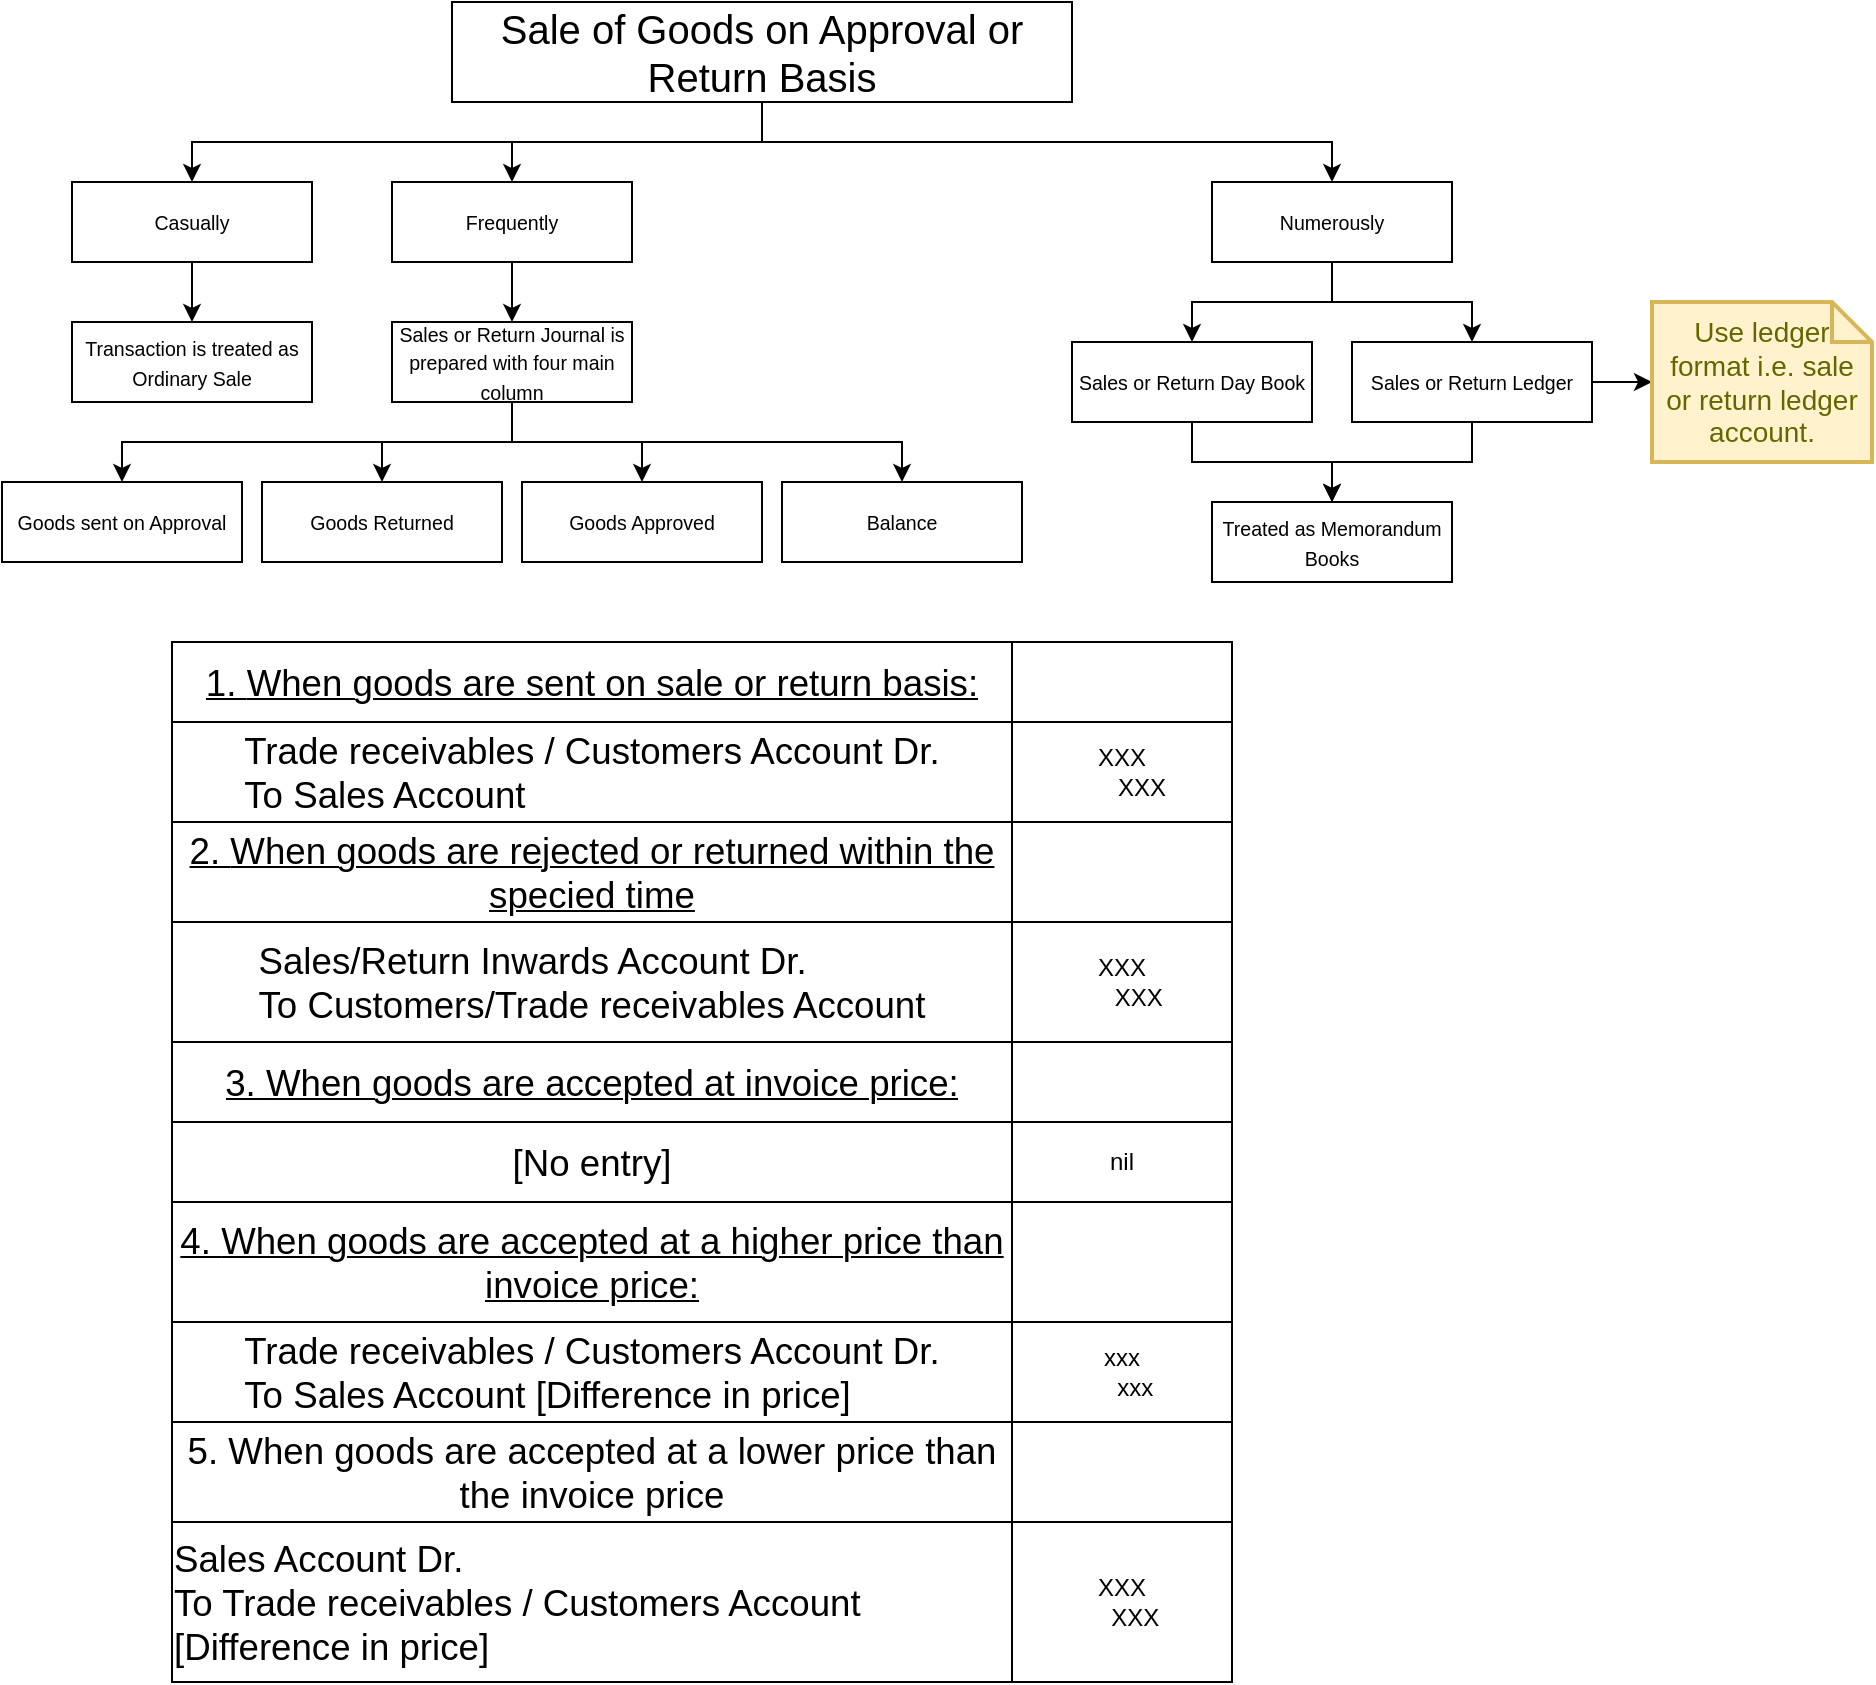 <mxfile version="13.9.3" type="github">
  <diagram id="XO7ahy35oFJHmfFpwdeW" name="Page-1">
    <mxGraphModel dx="1108" dy="592" grid="1" gridSize="10" guides="1" tooltips="1" connect="1" arrows="1" fold="1" page="1" pageScale="1" pageWidth="850" pageHeight="1100" math="0" shadow="0">
      <root>
        <mxCell id="0" />
        <mxCell id="1" parent="0" />
        <mxCell id="USHChUwwJ4gJDzVkKCaV-16" style="edgeStyle=orthogonalEdgeStyle;rounded=0;orthogonalLoop=1;jettySize=auto;html=1;" parent="1" source="USHChUwwJ4gJDzVkKCaV-1" target="USHChUwwJ4gJDzVkKCaV-2" edge="1">
          <mxGeometry relative="1" as="geometry" />
        </mxCell>
        <mxCell id="USHChUwwJ4gJDzVkKCaV-18" style="edgeStyle=orthogonalEdgeStyle;rounded=0;orthogonalLoop=1;jettySize=auto;html=1;" parent="1" source="USHChUwwJ4gJDzVkKCaV-1" target="USHChUwwJ4gJDzVkKCaV-3" edge="1">
          <mxGeometry relative="1" as="geometry">
            <Array as="points">
              <mxPoint x="425" y="70" />
              <mxPoint x="140" y="70" />
            </Array>
          </mxGeometry>
        </mxCell>
        <mxCell id="9m7s9H9PZLj4R9G3_llg-1" style="edgeStyle=orthogonalEdgeStyle;rounded=0;orthogonalLoop=1;jettySize=auto;html=1;" edge="1" parent="1" source="USHChUwwJ4gJDzVkKCaV-1" target="USHChUwwJ4gJDzVkKCaV-4">
          <mxGeometry relative="1" as="geometry">
            <Array as="points">
              <mxPoint x="425" y="70" />
              <mxPoint x="710" y="70" />
            </Array>
          </mxGeometry>
        </mxCell>
        <mxCell id="USHChUwwJ4gJDzVkKCaV-1" value="&lt;span style=&quot;left: 350.677px ; top: 338.118px ; font-size: 20px ; font-family: sans-serif ; transform: scalex(0.977)&quot;&gt;Sale of Goods on Approval or Return Basis&lt;/span&gt;" style="rounded=0;whiteSpace=wrap;html=1;" parent="1" vertex="1">
          <mxGeometry x="270" width="310" height="50" as="geometry" />
        </mxCell>
        <mxCell id="USHChUwwJ4gJDzVkKCaV-19" style="edgeStyle=orthogonalEdgeStyle;rounded=0;orthogonalLoop=1;jettySize=auto;html=1;entryX=0.5;entryY=0;entryDx=0;entryDy=0;" parent="1" source="USHChUwwJ4gJDzVkKCaV-2" target="USHChUwwJ4gJDzVkKCaV-15" edge="1">
          <mxGeometry relative="1" as="geometry" />
        </mxCell>
        <mxCell id="USHChUwwJ4gJDzVkKCaV-2" value="&lt;span style=&quot;left: 321.549px ; top: 294.513px ; font-size: 9.797px ; font-family: sans-serif ; transform: scalex(1.039)&quot;&gt;Frequently&lt;/span&gt;" style="rounded=0;whiteSpace=wrap;html=1;" parent="1" vertex="1">
          <mxGeometry x="240" y="90" width="120" height="40" as="geometry" />
        </mxCell>
        <mxCell id="USHChUwwJ4gJDzVkKCaV-20" style="edgeStyle=orthogonalEdgeStyle;rounded=0;orthogonalLoop=1;jettySize=auto;html=1;entryX=0.5;entryY=0;entryDx=0;entryDy=0;" parent="1" source="USHChUwwJ4gJDzVkKCaV-3" target="USHChUwwJ4gJDzVkKCaV-7" edge="1">
          <mxGeometry relative="1" as="geometry" />
        </mxCell>
        <mxCell id="USHChUwwJ4gJDzVkKCaV-3" value="&lt;span style=&quot;left: 240.441px ; top: 294.513px ; font-size: 9.797px ; font-family: sans-serif ; transform: scalex(0.977)&quot;&gt;Casually&lt;/span&gt;" style="rounded=0;whiteSpace=wrap;html=1;" parent="1" vertex="1">
          <mxGeometry x="80" y="90" width="120" height="40" as="geometry" />
        </mxCell>
        <mxCell id="USHChUwwJ4gJDzVkKCaV-25" style="edgeStyle=orthogonalEdgeStyle;rounded=0;orthogonalLoop=1;jettySize=auto;html=1;" parent="1" source="USHChUwwJ4gJDzVkKCaV-4" target="USHChUwwJ4gJDzVkKCaV-12" edge="1">
          <mxGeometry relative="1" as="geometry" />
        </mxCell>
        <mxCell id="USHChUwwJ4gJDzVkKCaV-26" style="edgeStyle=orthogonalEdgeStyle;rounded=0;orthogonalLoop=1;jettySize=auto;html=1;" parent="1" source="USHChUwwJ4gJDzVkKCaV-4" target="USHChUwwJ4gJDzVkKCaV-13" edge="1">
          <mxGeometry relative="1" as="geometry" />
        </mxCell>
        <mxCell id="USHChUwwJ4gJDzVkKCaV-4" value="&lt;span style=&quot;left: 419.253px ; top: 294.513px ; font-size: 9.797px ; font-family: sans-serif ; transform: scalex(1.019)&quot;&gt;Numerously&lt;/span&gt;" style="rounded=0;whiteSpace=wrap;html=1;" parent="1" vertex="1">
          <mxGeometry x="650" y="90" width="120" height="40" as="geometry" />
        </mxCell>
        <mxCell id="USHChUwwJ4gJDzVkKCaV-7" value="&lt;span style=&quot;left: 223.994px ; top: 344.65px ; font-size: 9.797px ; font-family: sans-serif ; transform: scalex(1.0)&quot;&gt;Transaction &lt;/span&gt;&lt;span style=&quot;left: 229.02px ; top: 356.406px ; font-size: 9.797px ; font-family: sans-serif ; transform: scalex(1.009)&quot;&gt;is treated &lt;/span&gt;&lt;span style=&quot;left: 224.229px ; top: 368.163px ; font-size: 9.797px ; font-family: sans-serif ; transform: scalex(0.981)&quot;&gt;as Ordinary &lt;/span&gt;&lt;span style=&quot;left: 240.306px ; top: 379.919px ; font-size: 9.797px ; font-family: sans-serif ; transform: scalex(0.942)&quot;&gt;Sale&lt;/span&gt;" style="rounded=0;whiteSpace=wrap;html=1;" parent="1" vertex="1">
          <mxGeometry x="80" y="160" width="120" height="40" as="geometry" />
        </mxCell>
        <mxCell id="USHChUwwJ4gJDzVkKCaV-8" value="&lt;span style=&quot;left: 369.928px ; top: 479.68px ; font-size: 9.797px ; font-family: sans-serif ; transform: scalex(0.954)&quot;&gt;Goods &lt;/span&gt;&lt;span style=&quot;left: 362.346px ; top: 491.437px ; font-size: 9.797px ; font-family: sans-serif ; transform: scalex(1.045)&quot;&gt;Approved&lt;/span&gt;" style="rounded=0;whiteSpace=wrap;html=1;" parent="1" vertex="1">
          <mxGeometry x="305" y="240" width="120" height="40" as="geometry" />
        </mxCell>
        <mxCell id="USHChUwwJ4gJDzVkKCaV-9" value="&lt;span style=&quot;left: 303.163px ; top: 480.454px ; font-size: 9.797px ; font-family: sans-serif ; transform: scalex(0.954)&quot;&gt;Goods &lt;/span&gt;&lt;span style=&quot;left: 296.883px ; top: 492.211px ; font-size: 9.797px ; font-family: sans-serif ; transform: scalex(1.017)&quot;&gt;Returned&lt;/span&gt;" style="rounded=0;whiteSpace=wrap;html=1;" parent="1" vertex="1">
          <mxGeometry x="175" y="240" width="120" height="40" as="geometry" />
        </mxCell>
        <mxCell id="USHChUwwJ4gJDzVkKCaV-10" value="&lt;span style=&quot;left: 436.821px ; top: 485.853px ; font-size: 9.797px ; font-family: sans-serif ; transform: scalex(0.964)&quot;&gt;Balance&lt;/span&gt;" style="rounded=0;whiteSpace=wrap;html=1;" parent="1" vertex="1">
          <mxGeometry x="435" y="240" width="120" height="40" as="geometry" />
        </mxCell>
        <mxCell id="USHChUwwJ4gJDzVkKCaV-11" value="&lt;span style=&quot;left: 225.072px ; top: 479.68px ; font-size: 9.797px ; font-family: sans-serif ; transform: scalex(0.962)&quot;&gt;Goods sent &lt;/span&gt;&lt;span style=&quot;left: 222.681px ; top: 491.437px ; font-size: 9.797px ; font-family: sans-serif ; transform: scalex(1.034)&quot;&gt;on Approval&lt;/span&gt;" style="rounded=0;whiteSpace=wrap;html=1;" parent="1" vertex="1">
          <mxGeometry x="45" y="240" width="120" height="40" as="geometry" />
        </mxCell>
        <mxCell id="USHChUwwJ4gJDzVkKCaV-28" style="edgeStyle=orthogonalEdgeStyle;rounded=0;orthogonalLoop=1;jettySize=auto;html=1;" parent="1" source="USHChUwwJ4gJDzVkKCaV-12" target="USHChUwwJ4gJDzVkKCaV-14" edge="1">
          <mxGeometry relative="1" as="geometry" />
        </mxCell>
        <mxCell id="USHChUwwJ4gJDzVkKCaV-12" value="&lt;span style=&quot;left: 379.706px ; top: 336.94px ; font-size: 9.797px ; font-family: sans-serif ; transform: scalex(0.933)&quot;&gt;Sales or &lt;/span&gt;&lt;span style=&quot;left: 372.348px ; top: 348.696px ; font-size: 9.797px ; font-family: sans-serif ; transform: scalex(0.982)&quot;&gt;Return Day &lt;/span&gt;&lt;span style=&quot;left: 385.398px ; top: 360.453px ; font-size: 9.797px ; font-family: sans-serif ; transform: scalex(1.013)&quot;&gt;Book&lt;/span&gt;" style="rounded=0;whiteSpace=wrap;html=1;" parent="1" vertex="1">
          <mxGeometry x="580" y="170" width="120" height="40" as="geometry" />
        </mxCell>
        <mxCell id="USHChUwwJ4gJDzVkKCaV-27" style="edgeStyle=orthogonalEdgeStyle;rounded=0;orthogonalLoop=1;jettySize=auto;html=1;" parent="1" source="USHChUwwJ4gJDzVkKCaV-13" target="USHChUwwJ4gJDzVkKCaV-14" edge="1">
          <mxGeometry relative="1" as="geometry" />
        </mxCell>
        <mxCell id="9m7s9H9PZLj4R9G3_llg-3" style="edgeStyle=orthogonalEdgeStyle;rounded=0;orthogonalLoop=1;jettySize=auto;html=1;" edge="1" parent="1" source="USHChUwwJ4gJDzVkKCaV-13" target="9m7s9H9PZLj4R9G3_llg-2">
          <mxGeometry relative="1" as="geometry" />
        </mxCell>
        <mxCell id="USHChUwwJ4gJDzVkKCaV-13" value="&lt;span style=&quot;left: 448.646px ; top: 336.94px ; font-size: 9.797px ; font-family: sans-serif ; transform: scalex(0.933)&quot;&gt;Sales or &lt;/span&gt;&lt;span style=&quot;left: 450.782px ; top: 348.696px ; font-size: 9.797px ; font-family: sans-serif ; transform: scalex(0.994)&quot;&gt;Return &lt;/span&gt;&lt;span style=&quot;left: 450.38px ; top: 360.453px ; font-size: 9.797px ; font-family: sans-serif ; transform: scalex(1.006)&quot;&gt;Ledger&lt;/span&gt;" style="rounded=0;whiteSpace=wrap;html=1;" parent="1" vertex="1">
          <mxGeometry x="720" y="170" width="120" height="40" as="geometry" />
        </mxCell>
        <mxCell id="USHChUwwJ4gJDzVkKCaV-14" value="&lt;span style=&quot;left: 407.117px ; top: 406.018px ; font-size: 9.797px ; font-family: sans-serif ; transform: scalex(0.968)&quot;&gt;Treated as &lt;/span&gt;&lt;span style=&quot;left: 398.437px ; top: 417.774px ; font-size: 9.797px ; font-family: sans-serif ; transform: scalex(1.015)&quot;&gt;Memorandum &lt;/span&gt;&lt;span style=&quot;left: 416.032px ; top: 429.53px ; font-size: 9.797px ; font-family: sans-serif ; transform: scalex(0.987)&quot;&gt;Books&lt;/span&gt;" style="rounded=0;whiteSpace=wrap;html=1;" parent="1" vertex="1">
          <mxGeometry x="650" y="250" width="120" height="40" as="geometry" />
        </mxCell>
        <mxCell id="USHChUwwJ4gJDzVkKCaV-21" style="edgeStyle=orthogonalEdgeStyle;rounded=0;orthogonalLoop=1;jettySize=auto;html=1;" parent="1" source="USHChUwwJ4gJDzVkKCaV-15" target="USHChUwwJ4gJDzVkKCaV-11" edge="1">
          <mxGeometry relative="1" as="geometry">
            <Array as="points">
              <mxPoint x="300" y="220" />
              <mxPoint x="105" y="220" />
            </Array>
          </mxGeometry>
        </mxCell>
        <mxCell id="USHChUwwJ4gJDzVkKCaV-22" style="edgeStyle=orthogonalEdgeStyle;rounded=0;orthogonalLoop=1;jettySize=auto;html=1;" parent="1" source="USHChUwwJ4gJDzVkKCaV-15" target="USHChUwwJ4gJDzVkKCaV-9" edge="1">
          <mxGeometry relative="1" as="geometry" />
        </mxCell>
        <mxCell id="USHChUwwJ4gJDzVkKCaV-23" style="edgeStyle=orthogonalEdgeStyle;rounded=0;orthogonalLoop=1;jettySize=auto;html=1;" parent="1" source="USHChUwwJ4gJDzVkKCaV-15" target="USHChUwwJ4gJDzVkKCaV-8" edge="1">
          <mxGeometry relative="1" as="geometry" />
        </mxCell>
        <mxCell id="USHChUwwJ4gJDzVkKCaV-24" style="edgeStyle=orthogonalEdgeStyle;rounded=0;orthogonalLoop=1;jettySize=auto;html=1;" parent="1" source="USHChUwwJ4gJDzVkKCaV-15" target="USHChUwwJ4gJDzVkKCaV-10" edge="1">
          <mxGeometry relative="1" as="geometry">
            <Array as="points">
              <mxPoint x="300" y="220" />
              <mxPoint x="495" y="220" />
            </Array>
          </mxGeometry>
        </mxCell>
        <mxCell id="USHChUwwJ4gJDzVkKCaV-15" value="&lt;span style=&quot;left: 300.243px ; top: 342.436px ; font-size: 9.797px ; font-family: sans-serif ; transform: scalex(0.933)&quot;&gt;Sales or &lt;/span&gt;&lt;span style=&quot;left: 302.379px ; top: 352.233px ; font-size: 9.797px ; font-family: sans-serif ; transform: scalex(0.994)&quot;&gt;Return &lt;/span&gt;&lt;span style=&quot;left: 296.442px ; top: 362.03px ; font-size: 9.797px ; font-family: sans-serif ; transform: scalex(0.976)&quot;&gt;Journal is &lt;/span&gt;&lt;span style=&quot;left: 297.079px ; top: 371.827px ; font-size: 9.797px ; font-family: sans-serif ; transform: scalex(1.014)&quot;&gt;prepared &lt;/span&gt;&lt;span style=&quot;left: 297.382px ; top: 381.624px ; font-size: 9.797px ; font-family: sans-serif ; transform: scalex(1.054)&quot;&gt;with four &lt;/span&gt;&lt;span style=&quot;left: 306.249px ; top: 391.42px ; font-size: 9.797px ; font-family: sans-serif ; transform: scalex(1.001)&quot;&gt;main &lt;/span&gt;&lt;span style=&quot;left: 298.872px ; top: 401.217px ; font-size: 9.797px ; font-family: sans-serif ; transform: scalex(1.006)&quot;&gt;column&lt;/span&gt;" style="rounded=0;whiteSpace=wrap;html=1;" parent="1" vertex="1">
          <mxGeometry x="240" y="160" width="120" height="40" as="geometry" />
        </mxCell>
        <mxCell id="USHChUwwJ4gJDzVkKCaV-29" value="" style="shape=table;html=1;whiteSpace=wrap;startSize=0;container=1;collapsible=0;childLayout=tableLayout;" parent="1" vertex="1">
          <mxGeometry x="130" y="320" width="530" height="520" as="geometry" />
        </mxCell>
        <mxCell id="USHChUwwJ4gJDzVkKCaV-30" value="" style="shape=partialRectangle;html=1;whiteSpace=wrap;collapsible=0;dropTarget=0;pointerEvents=0;fillColor=none;top=0;left=0;bottom=0;right=0;points=[[0,0.5],[1,0.5]];portConstraint=eastwest;" parent="USHChUwwJ4gJDzVkKCaV-29" vertex="1">
          <mxGeometry width="530" height="40" as="geometry" />
        </mxCell>
        <mxCell id="USHChUwwJ4gJDzVkKCaV-31" value="&lt;u&gt;&lt;font style=&quot;font-size: 10px&quot;&gt;&lt;span style=&quot;left: 60px ; top: 846.637px ; font-size: 18.333px ; font-family: sans-serif ; transform: scalex(0.838)&quot;&gt;1. &lt;/span&gt;&lt;span style=&quot;left: 93.073px ; top: 846.637px ; font-size: 18.333px ; font-family: sans-serif ; transform: scalex(0.92)&quot;&gt;When goods are sent on sale or return basis:&lt;/span&gt;&lt;/font&gt;&lt;/u&gt;" style="shape=partialRectangle;html=1;whiteSpace=wrap;connectable=0;overflow=hidden;fillColor=none;top=0;left=0;bottom=0;right=0;" parent="USHChUwwJ4gJDzVkKCaV-30" vertex="1">
          <mxGeometry width="420" height="40" as="geometry" />
        </mxCell>
        <mxCell id="USHChUwwJ4gJDzVkKCaV-32" value="" style="shape=partialRectangle;html=1;whiteSpace=wrap;connectable=0;overflow=hidden;fillColor=none;top=0;left=0;bottom=0;right=0;" parent="USHChUwwJ4gJDzVkKCaV-30" vertex="1">
          <mxGeometry x="420" width="110" height="40" as="geometry" />
        </mxCell>
        <mxCell id="USHChUwwJ4gJDzVkKCaV-33" value="" style="shape=partialRectangle;html=1;whiteSpace=wrap;collapsible=0;dropTarget=0;pointerEvents=0;fillColor=none;top=0;left=0;bottom=0;right=0;points=[[0,0.5],[1,0.5]];portConstraint=eastwest;" parent="USHChUwwJ4gJDzVkKCaV-29" vertex="1">
          <mxGeometry y="40" width="530" height="50" as="geometry" />
        </mxCell>
        <mxCell id="USHChUwwJ4gJDzVkKCaV-34" value="&lt;div&gt;&lt;span style=&quot;left: 126.147px ; top: 879.436px ; font-size: 18.333px ; font-family: sans-serif ; transform: scalex(0.875)&quot;&gt;Trade receivables / Customers Account                              &lt;/span&gt;&lt;span style=&quot;left: 540.003px ; top: 879.436px ; font-size: 18.333px ; font-family: sans-serif ; transform: scalex(0.864)&quot;&gt;Dr.  &lt;/span&gt;&lt;span style=&quot;left: 159.22px ; top: 912.234px ; font-size: 18.333px ; font-family: sans-serif ; transform: scalex(0.901)&quot;&gt;&lt;br&gt;&lt;/span&gt;&lt;/div&gt;&lt;div align=&quot;left&quot;&gt;&lt;span style=&quot;left: 159.22px ; top: 912.234px ; font-size: 18.333px ; font-family: sans-serif ; transform: scalex(0.901)&quot;&gt;To Sales Account&lt;/span&gt;&lt;/div&gt;" style="shape=partialRectangle;html=1;whiteSpace=wrap;connectable=0;overflow=hidden;fillColor=none;top=0;left=0;bottom=0;right=0;" parent="USHChUwwJ4gJDzVkKCaV-33" vertex="1">
          <mxGeometry width="420" height="50" as="geometry" />
        </mxCell>
        <mxCell id="USHChUwwJ4gJDzVkKCaV-35" value="&lt;div&gt;XXX&lt;/div&gt;&lt;div&gt;&amp;nbsp;&amp;nbsp;&amp;nbsp;&amp;nbsp;&amp;nbsp; XXX&lt;br&gt;&lt;/div&gt;" style="shape=partialRectangle;html=1;whiteSpace=wrap;connectable=0;overflow=hidden;fillColor=none;top=0;left=0;bottom=0;right=0;" parent="USHChUwwJ4gJDzVkKCaV-33" vertex="1">
          <mxGeometry x="420" width="110" height="50" as="geometry" />
        </mxCell>
        <mxCell id="USHChUwwJ4gJDzVkKCaV-36" value="" style="shape=partialRectangle;html=1;whiteSpace=wrap;collapsible=0;dropTarget=0;pointerEvents=0;fillColor=none;top=0;left=0;bottom=0;right=0;points=[[0,0.5],[1,0.5]];portConstraint=eastwest;" parent="USHChUwwJ4gJDzVkKCaV-29" vertex="1">
          <mxGeometry y="90" width="530" height="50" as="geometry" />
        </mxCell>
        <mxCell id="USHChUwwJ4gJDzVkKCaV-37" value="&lt;u&gt;&lt;span style=&quot;left: 60px ; top: 945.032px ; font-size: 18.333px ; font-family: sans-serif ; transform: scalex(0.838)&quot;&gt;2. &lt;/span&gt;&lt;span style=&quot;left: 93.073px ; top: 945.032px ; font-size: 18.333px ; font-family: sans-serif ; transform: scalex(0.959)&quot;&gt;When goods are rejected or returned within the specied time&lt;/span&gt;&lt;/u&gt;" style="shape=partialRectangle;html=1;whiteSpace=wrap;connectable=0;overflow=hidden;fillColor=none;top=0;left=0;bottom=0;right=0;" parent="USHChUwwJ4gJDzVkKCaV-36" vertex="1">
          <mxGeometry width="420" height="50" as="geometry" />
        </mxCell>
        <mxCell id="USHChUwwJ4gJDzVkKCaV-38" value="" style="shape=partialRectangle;html=1;whiteSpace=wrap;connectable=0;overflow=hidden;fillColor=none;top=0;left=0;bottom=0;right=0;" parent="USHChUwwJ4gJDzVkKCaV-36" vertex="1">
          <mxGeometry x="420" width="110" height="50" as="geometry" />
        </mxCell>
        <mxCell id="USHChUwwJ4gJDzVkKCaV-39" value="" style="shape=partialRectangle;html=1;whiteSpace=wrap;collapsible=0;dropTarget=0;pointerEvents=0;fillColor=none;top=0;left=0;bottom=0;right=0;points=[[0,0.5],[1,0.5]];portConstraint=eastwest;" parent="USHChUwwJ4gJDzVkKCaV-29" vertex="1">
          <mxGeometry y="140" width="530" height="60" as="geometry" />
        </mxCell>
        <mxCell id="USHChUwwJ4gJDzVkKCaV-40" value="&lt;div align=&quot;left&quot;&gt;&lt;span style=&quot;left: 126.147px ; top: 977.831px ; font-size: 18.333px ; font-family: sans-serif ; transform: scalex(0.749)&quot;&gt;Sales/Return Inwards Account                                                            &lt;/span&gt;&lt;span style=&quot;left: 540.003px ; top: 977.831px ; font-size: 18.333px ; font-family: sans-serif ; transform: scalex(0.882)&quot;&gt;Dr. &lt;/span&gt;&lt;span style=&quot;left: 600.008px ; top: 977.831px ; font-size: 18.333px ; font-family: sans-serif ; transform: scalex(0.95)&quot;&gt;&lt;/span&gt;&lt;span style=&quot;left: 93.073px ; top: 1010.63px ; font-size: 18.333px ; font-family: sans-serif ; transform: scalex(0.881)&quot;&gt; &lt;br&gt;&lt;/span&gt;&lt;/div&gt;&lt;div align=&quot;left&quot;&gt;&lt;span style=&quot;left: 93.073px ; top: 1010.63px ; font-size: 18.333px ; font-family: sans-serif ; transform: scalex(0.881)&quot;&gt;To Customers/Trade receivables Account&lt;/span&gt;&lt;/div&gt;" style="shape=partialRectangle;html=1;whiteSpace=wrap;connectable=0;overflow=hidden;fillColor=none;top=0;left=0;bottom=0;right=0;" parent="USHChUwwJ4gJDzVkKCaV-39" vertex="1">
          <mxGeometry width="420" height="60" as="geometry" />
        </mxCell>
        <mxCell id="USHChUwwJ4gJDzVkKCaV-41" value="&lt;div&gt;XXX&lt;/div&gt;&lt;div&gt;&amp;nbsp;&amp;nbsp;&amp;nbsp;&amp;nbsp; XXX&lt;br&gt;&lt;/div&gt;" style="shape=partialRectangle;html=1;whiteSpace=wrap;connectable=0;overflow=hidden;fillColor=none;top=0;left=0;bottom=0;right=0;" parent="USHChUwwJ4gJDzVkKCaV-39" vertex="1">
          <mxGeometry x="420" width="110" height="60" as="geometry" />
        </mxCell>
        <mxCell id="USHChUwwJ4gJDzVkKCaV-42" value="" style="shape=partialRectangle;html=1;whiteSpace=wrap;collapsible=0;dropTarget=0;pointerEvents=0;fillColor=none;top=0;left=0;bottom=0;right=0;points=[[0,0.5],[1,0.5]];portConstraint=eastwest;" parent="USHChUwwJ4gJDzVkKCaV-29" vertex="1">
          <mxGeometry y="200" width="530" height="40" as="geometry" />
        </mxCell>
        <mxCell id="USHChUwwJ4gJDzVkKCaV-43" value="&lt;u&gt;&lt;span style=&quot;left: 60px ; top: 1043.43px ; font-size: 18.333px ; font-family: sans-serif ; transform: scalex(0.838)&quot;&gt;3. &lt;/span&gt;&lt;span style=&quot;left: 93.073px ; top: 1043.43px ; font-size: 18.333px ; font-family: sans-serif ; transform: scalex(0.93)&quot;&gt;When goods are accepted at invoice price:&lt;/span&gt;&lt;/u&gt;" style="shape=partialRectangle;html=1;whiteSpace=wrap;connectable=0;overflow=hidden;fillColor=none;top=0;left=0;bottom=0;right=0;" parent="USHChUwwJ4gJDzVkKCaV-42" vertex="1">
          <mxGeometry width="420" height="40" as="geometry" />
        </mxCell>
        <mxCell id="USHChUwwJ4gJDzVkKCaV-44" value="" style="shape=partialRectangle;html=1;whiteSpace=wrap;connectable=0;overflow=hidden;fillColor=none;top=0;left=0;bottom=0;right=0;" parent="USHChUwwJ4gJDzVkKCaV-42" vertex="1">
          <mxGeometry x="420" width="110" height="40" as="geometry" />
        </mxCell>
        <mxCell id="USHChUwwJ4gJDzVkKCaV-45" value="" style="shape=partialRectangle;html=1;whiteSpace=wrap;collapsible=0;dropTarget=0;pointerEvents=0;fillColor=none;top=0;left=0;bottom=0;right=0;points=[[0,0.5],[1,0.5]];portConstraint=eastwest;" parent="USHChUwwJ4gJDzVkKCaV-29" vertex="1">
          <mxGeometry y="240" width="530" height="40" as="geometry" />
        </mxCell>
        <mxCell id="USHChUwwJ4gJDzVkKCaV-46" value="&lt;span style=&quot;left: 126.147px ; top: 1076.23px ; font-size: 18.333px ; font-family: sans-serif ; transform: scalex(0.962)&quot;&gt;[No entry]&lt;/span&gt;" style="shape=partialRectangle;html=1;whiteSpace=wrap;connectable=0;overflow=hidden;fillColor=none;top=0;left=0;bottom=0;right=0;" parent="USHChUwwJ4gJDzVkKCaV-45" vertex="1">
          <mxGeometry width="420" height="40" as="geometry" />
        </mxCell>
        <mxCell id="USHChUwwJ4gJDzVkKCaV-47" value="nil" style="shape=partialRectangle;html=1;whiteSpace=wrap;connectable=0;overflow=hidden;fillColor=none;top=0;left=0;bottom=0;right=0;" parent="USHChUwwJ4gJDzVkKCaV-45" vertex="1">
          <mxGeometry x="420" width="110" height="40" as="geometry" />
        </mxCell>
        <mxCell id="USHChUwwJ4gJDzVkKCaV-48" value="" style="shape=partialRectangle;html=1;whiteSpace=wrap;collapsible=0;dropTarget=0;pointerEvents=0;fillColor=none;top=0;left=0;bottom=0;right=0;points=[[0,0.5],[1,0.5]];portConstraint=eastwest;" parent="USHChUwwJ4gJDzVkKCaV-29" vertex="1">
          <mxGeometry y="280" width="530" height="60" as="geometry" />
        </mxCell>
        <mxCell id="USHChUwwJ4gJDzVkKCaV-49" value="&lt;u&gt;&lt;span style=&quot;left: 90px ; top: 100.47px ; font-size: 18.333px ; font-family: sans-serif ; transform: scalex(0.838)&quot;&gt;4. &lt;/span&gt;&lt;span style=&quot;left: 123.073px ; top: 100.47px ; font-size: 18.333px ; font-family: sans-serif ; transform: scalex(0.934)&quot;&gt;When goods are accepted at a higher price than invoice price:&lt;/span&gt;&lt;/u&gt;" style="shape=partialRectangle;html=1;whiteSpace=wrap;connectable=0;overflow=hidden;fillColor=none;top=0;left=0;bottom=0;right=0;" parent="USHChUwwJ4gJDzVkKCaV-48" vertex="1">
          <mxGeometry width="420" height="60" as="geometry" />
        </mxCell>
        <mxCell id="USHChUwwJ4gJDzVkKCaV-50" value="" style="shape=partialRectangle;html=1;whiteSpace=wrap;connectable=0;overflow=hidden;fillColor=none;top=0;left=0;bottom=0;right=0;" parent="USHChUwwJ4gJDzVkKCaV-48" vertex="1">
          <mxGeometry x="420" width="110" height="60" as="geometry" />
        </mxCell>
        <mxCell id="USHChUwwJ4gJDzVkKCaV-51" value="" style="shape=partialRectangle;html=1;whiteSpace=wrap;collapsible=0;dropTarget=0;pointerEvents=0;fillColor=none;top=0;left=0;bottom=0;right=0;points=[[0,0.5],[1,0.5]];portConstraint=eastwest;" parent="USHChUwwJ4gJDzVkKCaV-29" vertex="1">
          <mxGeometry y="340" width="530" height="50" as="geometry" />
        </mxCell>
        <mxCell id="USHChUwwJ4gJDzVkKCaV-52" value="&lt;div align=&quot;left&quot;&gt;&lt;span style=&quot;left: 156.147px ; top: 133.268px ; font-size: 18.333px ; font-family: sans-serif ; transform: scalex(0.875)&quot;&gt;Trade receivables / Customers Account                              &lt;/span&gt;&lt;span style=&quot;left: 570.003px ; top: 133.268px ; font-size: 18.333px ; font-family: sans-serif ; transform: scalex(0.908)&quot;&gt;Dr.&lt;/span&gt;&lt;span style=&quot;left: 123.073px ; top: 166.067px ; font-size: 18.333px ; font-family: sans-serif ; transform: scalex(0.771)&quot;&gt; &lt;br&gt;&lt;/span&gt;&lt;/div&gt;&lt;div align=&quot;left&quot;&gt;&lt;span style=&quot;left: 123.073px ; top: 166.067px ; font-size: 18.333px ; font-family: sans-serif ; transform: scalex(0.771)&quot;&gt;To Sales Account                                                                                          [Difference in price]&lt;/span&gt;&lt;/div&gt;" style="shape=partialRectangle;html=1;whiteSpace=wrap;connectable=0;overflow=hidden;fillColor=none;top=0;left=0;bottom=0;right=0;" parent="USHChUwwJ4gJDzVkKCaV-51" vertex="1">
          <mxGeometry width="420" height="50" as="geometry" />
        </mxCell>
        <mxCell id="USHChUwwJ4gJDzVkKCaV-53" value="&lt;div&gt;xxx&lt;/div&gt;&lt;div&gt;&amp;nbsp;&amp;nbsp;&amp;nbsp; xxx&lt;br&gt;&lt;/div&gt;" style="shape=partialRectangle;html=1;whiteSpace=wrap;connectable=0;overflow=hidden;fillColor=none;top=0;left=0;bottom=0;right=0;" parent="USHChUwwJ4gJDzVkKCaV-51" vertex="1">
          <mxGeometry x="420" width="110" height="50" as="geometry" />
        </mxCell>
        <mxCell id="USHChUwwJ4gJDzVkKCaV-63" style="shape=partialRectangle;html=1;whiteSpace=wrap;collapsible=0;dropTarget=0;pointerEvents=0;fillColor=none;top=0;left=0;bottom=0;right=0;points=[[0,0.5],[1,0.5]];portConstraint=eastwest;" parent="USHChUwwJ4gJDzVkKCaV-29" vertex="1">
          <mxGeometry y="390" width="530" height="50" as="geometry" />
        </mxCell>
        <mxCell id="USHChUwwJ4gJDzVkKCaV-64" value="&lt;span style=&quot;left: 90px ; top: 198.865px ; font-size: 18.333px ; font-family: sans-serif ; transform: scalex(0.838)&quot;&gt;5. &lt;/span&gt;&lt;span style=&quot;left: 123.073px ; top: 198.865px ; font-size: 18.333px ; font-family: sans-serif ; transform: scalex(0.935)&quot;&gt;When goods are accepted at a lower price than the invoice price&lt;/span&gt;" style="shape=partialRectangle;html=1;whiteSpace=wrap;connectable=0;overflow=hidden;fillColor=none;top=0;left=0;bottom=0;right=0;" parent="USHChUwwJ4gJDzVkKCaV-63" vertex="1">
          <mxGeometry width="420" height="50" as="geometry" />
        </mxCell>
        <mxCell id="USHChUwwJ4gJDzVkKCaV-65" style="shape=partialRectangle;html=1;whiteSpace=wrap;connectable=0;overflow=hidden;fillColor=none;top=0;left=0;bottom=0;right=0;" parent="USHChUwwJ4gJDzVkKCaV-63" vertex="1">
          <mxGeometry x="420" width="110" height="50" as="geometry" />
        </mxCell>
        <mxCell id="USHChUwwJ4gJDzVkKCaV-60" style="shape=partialRectangle;html=1;whiteSpace=wrap;collapsible=0;dropTarget=0;pointerEvents=0;fillColor=none;top=0;left=0;bottom=0;right=0;points=[[0,0.5],[1,0.5]];portConstraint=eastwest;" parent="USHChUwwJ4gJDzVkKCaV-29" vertex="1">
          <mxGeometry y="440" width="530" height="80" as="geometry" />
        </mxCell>
        <mxCell id="USHChUwwJ4gJDzVkKCaV-61" value="&lt;div align=&quot;left&quot;&gt;&lt;span style=&quot;left: 156.147px ; top: 231.663px ; font-size: 18.333px ; font-family: sans-serif ; transform: scalex(0.724)&quot;&gt;Sales Account                                                                                          Dr.&lt;/span&gt;&lt;span style=&quot;left: 123.073px ; top: 264.462px ; font-size: 18.333px ; font-family: sans-serif ; transform: scalex(0.879)&quot;&gt; &lt;br&gt;&lt;/span&gt;&lt;/div&gt;&lt;div align=&quot;left&quot;&gt;&lt;span style=&quot;left: 123.073px ; top: 264.462px ; font-size: 18.333px ; font-family: sans-serif ; transform: scalex(0.879)&quot;&gt;To Trade receivables / Customers Account  &lt;/span&gt;&lt;span style=&quot;left: 630.008px ; top: 264.462px ; font-size: 18.333px ; font-family: sans-serif ; transform: scalex(0.945)&quot;&gt;[Difference in price]&lt;/span&gt;&lt;/div&gt;" style="shape=partialRectangle;html=1;whiteSpace=wrap;connectable=0;overflow=hidden;fillColor=none;top=0;left=0;bottom=0;right=0;" parent="USHChUwwJ4gJDzVkKCaV-60" vertex="1">
          <mxGeometry width="420" height="80" as="geometry" />
        </mxCell>
        <mxCell id="USHChUwwJ4gJDzVkKCaV-62" value="&lt;div&gt;XXX&lt;/div&gt;&lt;div&gt;&amp;nbsp;&amp;nbsp;&amp;nbsp; XXX&lt;br&gt;&lt;/div&gt;" style="shape=partialRectangle;html=1;whiteSpace=wrap;connectable=0;overflow=hidden;fillColor=none;top=0;left=0;bottom=0;right=0;" parent="USHChUwwJ4gJDzVkKCaV-60" vertex="1">
          <mxGeometry x="420" width="110" height="80" as="geometry" />
        </mxCell>
        <mxCell id="9m7s9H9PZLj4R9G3_llg-2" value="Use ledger format i.e. sale or return ledger account." style="shape=note;strokeWidth=2;fontSize=14;size=20;whiteSpace=wrap;html=1;fillColor=#fff2cc;strokeColor=#d6b656;fontColor=#666600;" vertex="1" parent="1">
          <mxGeometry x="870" y="150" width="110.0" height="80" as="geometry" />
        </mxCell>
      </root>
    </mxGraphModel>
  </diagram>
</mxfile>

